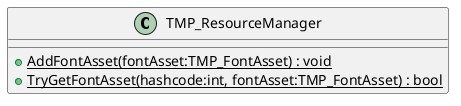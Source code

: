 @startuml
class TMP_ResourceManager {
    + {static} AddFontAsset(fontAsset:TMP_FontAsset) : void
    + {static} TryGetFontAsset(hashcode:int, fontAsset:TMP_FontAsset) : bool
}
@enduml
